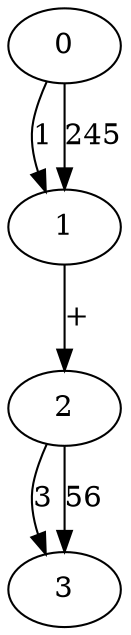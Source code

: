 digraph g
{
0;1;2;3;
0 -> 1 [label="1"]
0 -> 1 [label="245"]
1 -> 2 [label="+"]
2 -> 3 [label="3"]
2 -> 3 [label="56"]
}
